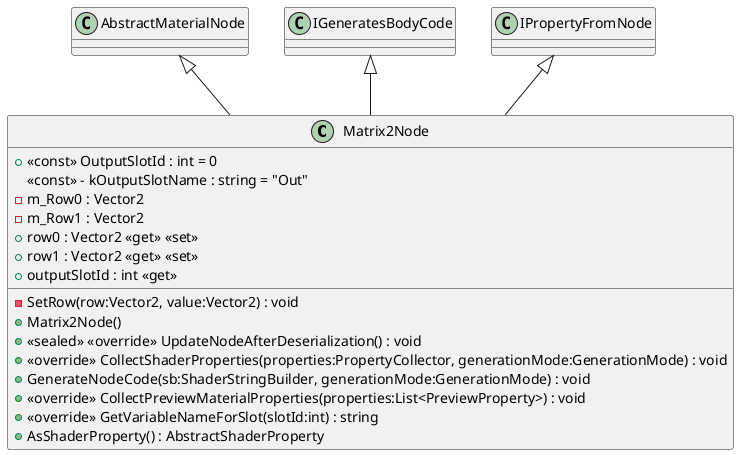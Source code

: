@startuml
class Matrix2Node {
    + <<const>> OutputSlotId : int = 0
    <<const>> - kOutputSlotName : string = "Out"
    - m_Row0 : Vector2
    - m_Row1 : Vector2
    + row0 : Vector2 <<get>> <<set>>
    + row1 : Vector2 <<get>> <<set>>
    - SetRow(row:Vector2, value:Vector2) : void
    + Matrix2Node()
    + <<sealed>> <<override>> UpdateNodeAfterDeserialization() : void
    + <<override>> CollectShaderProperties(properties:PropertyCollector, generationMode:GenerationMode) : void
    + GenerateNodeCode(sb:ShaderStringBuilder, generationMode:GenerationMode) : void
    + <<override>> CollectPreviewMaterialProperties(properties:List<PreviewProperty>) : void
    + <<override>> GetVariableNameForSlot(slotId:int) : string
    + AsShaderProperty() : AbstractShaderProperty
    + outputSlotId : int <<get>>
}
AbstractMaterialNode <|-- Matrix2Node
IGeneratesBodyCode <|-- Matrix2Node
IPropertyFromNode <|-- Matrix2Node
@enduml
